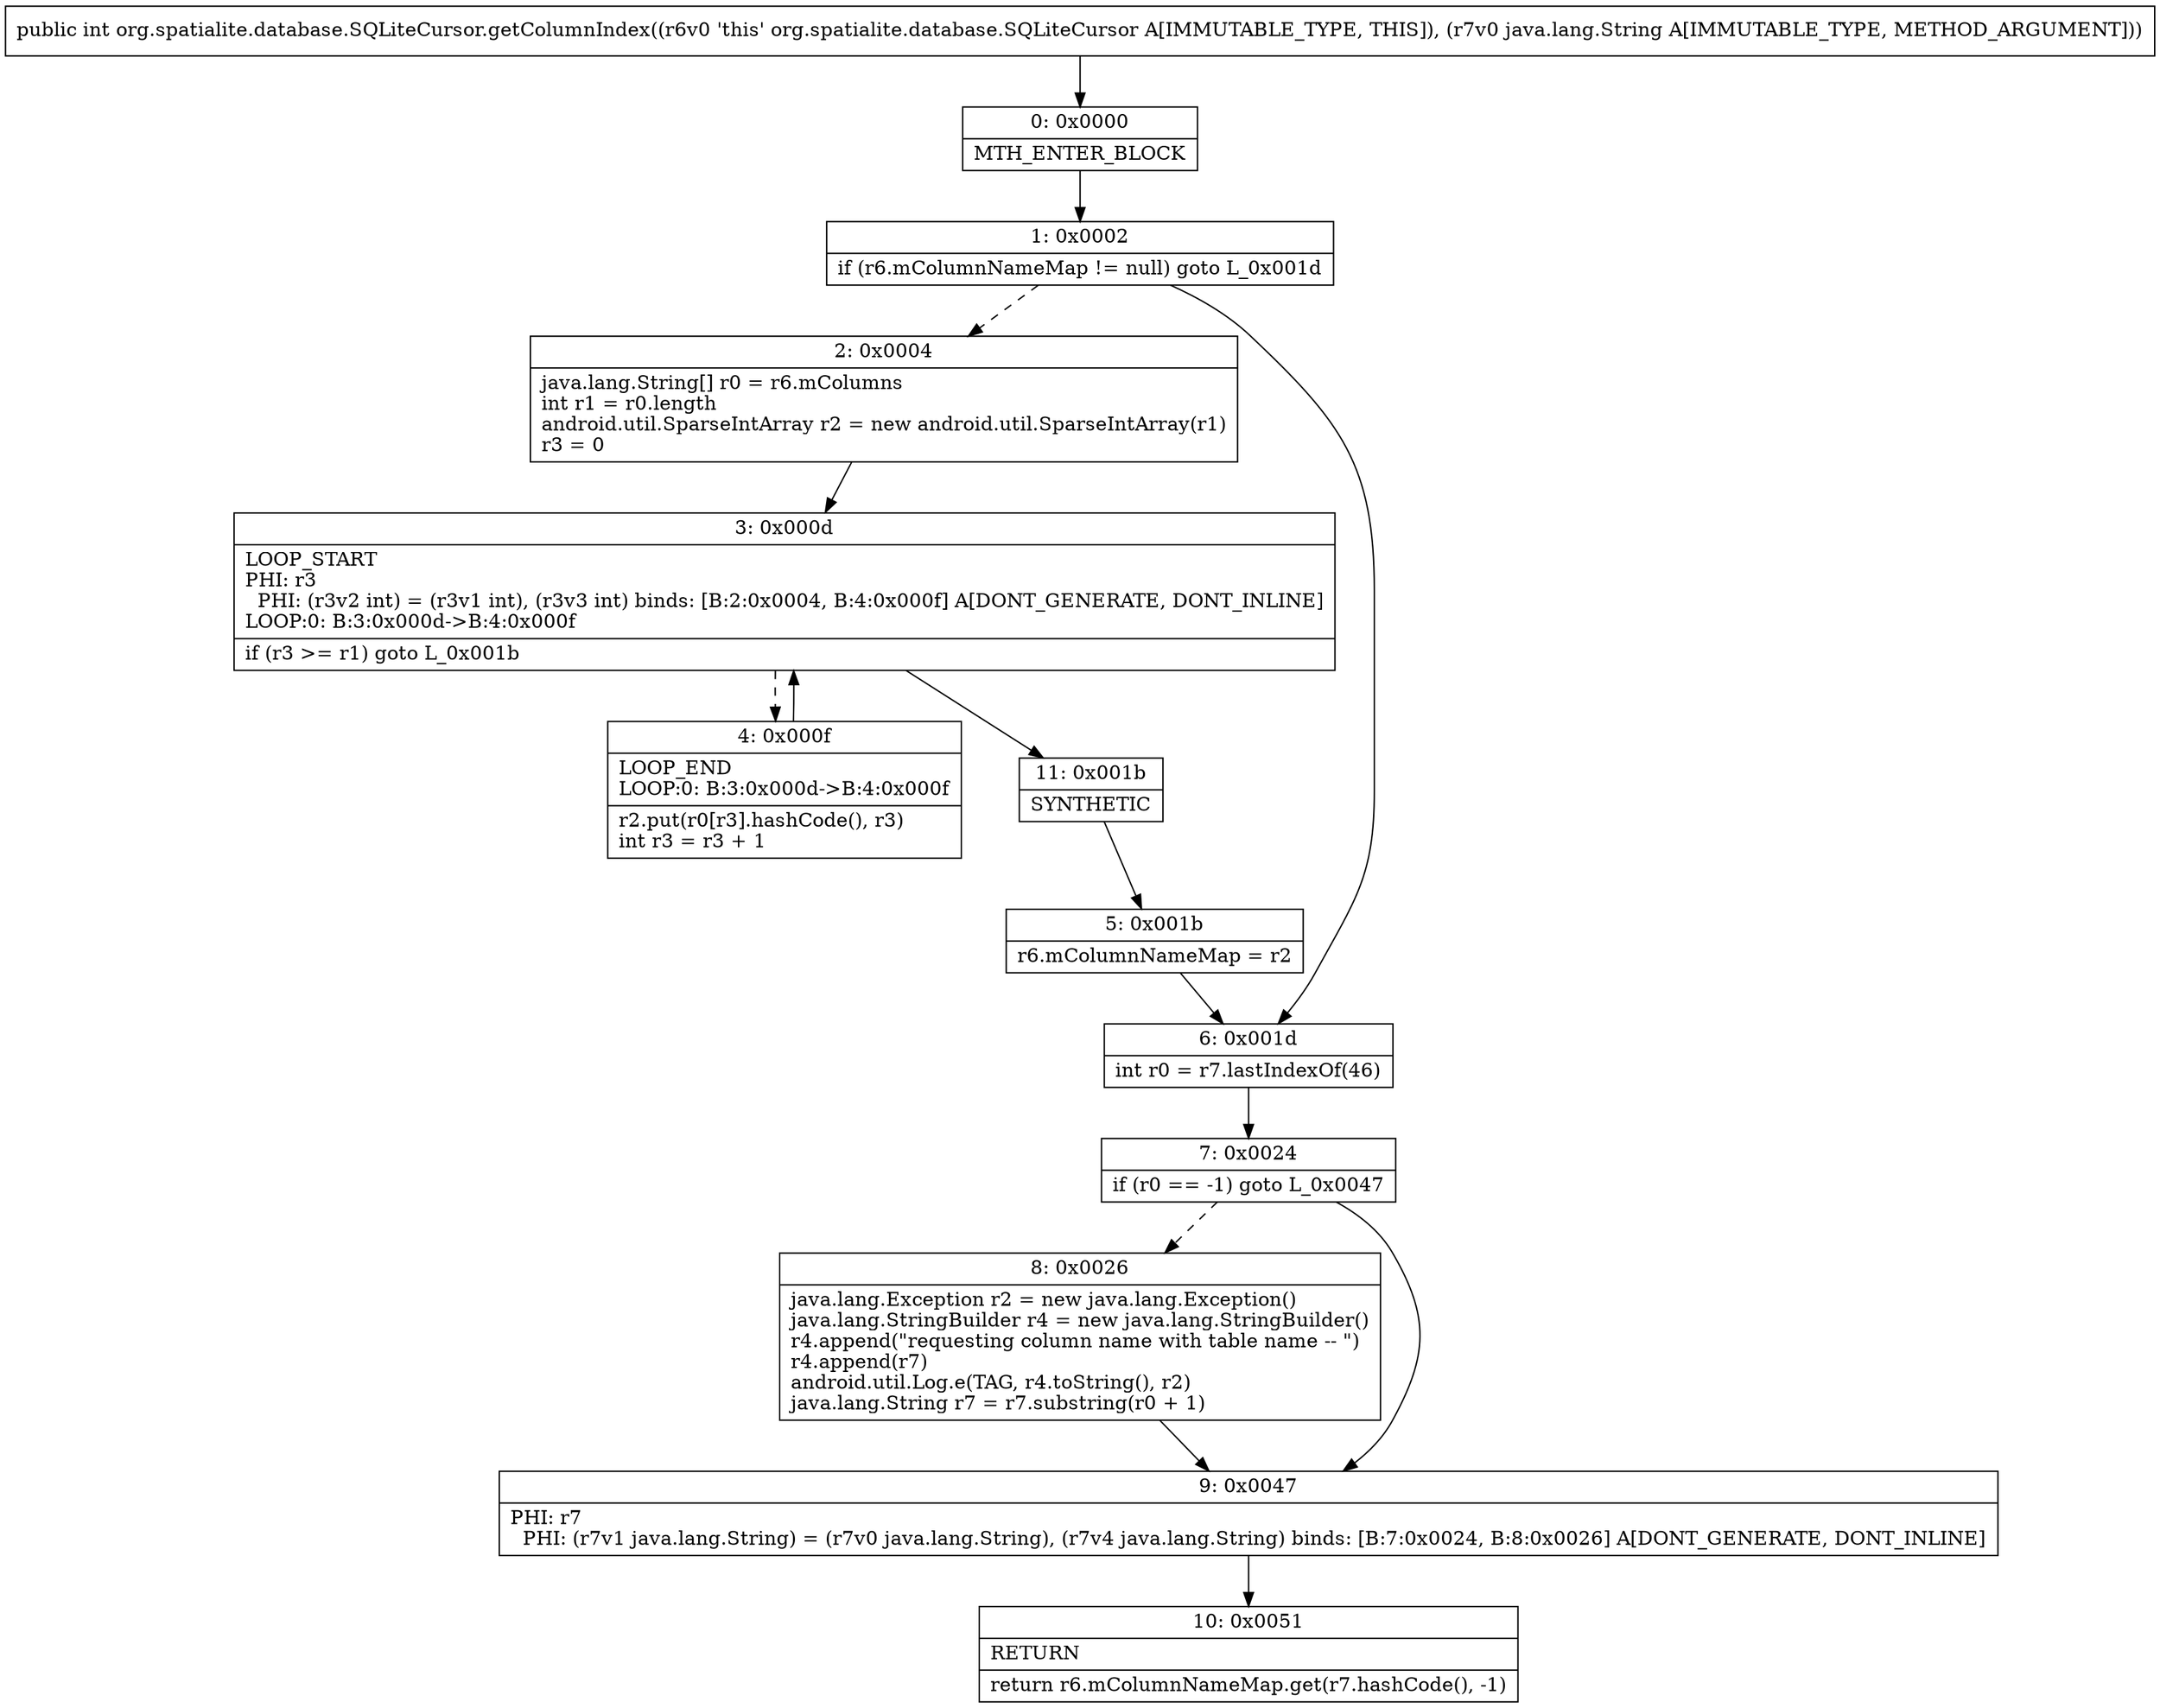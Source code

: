 digraph "CFG fororg.spatialite.database.SQLiteCursor.getColumnIndex(Ljava\/lang\/String;)I" {
Node_0 [shape=record,label="{0\:\ 0x0000|MTH_ENTER_BLOCK\l}"];
Node_1 [shape=record,label="{1\:\ 0x0002|if (r6.mColumnNameMap != null) goto L_0x001d\l}"];
Node_2 [shape=record,label="{2\:\ 0x0004|java.lang.String[] r0 = r6.mColumns\lint r1 = r0.length\landroid.util.SparseIntArray r2 = new android.util.SparseIntArray(r1)\lr3 = 0\l}"];
Node_3 [shape=record,label="{3\:\ 0x000d|LOOP_START\lPHI: r3 \l  PHI: (r3v2 int) = (r3v1 int), (r3v3 int) binds: [B:2:0x0004, B:4:0x000f] A[DONT_GENERATE, DONT_INLINE]\lLOOP:0: B:3:0x000d\-\>B:4:0x000f\l|if (r3 \>= r1) goto L_0x001b\l}"];
Node_4 [shape=record,label="{4\:\ 0x000f|LOOP_END\lLOOP:0: B:3:0x000d\-\>B:4:0x000f\l|r2.put(r0[r3].hashCode(), r3)\lint r3 = r3 + 1\l}"];
Node_5 [shape=record,label="{5\:\ 0x001b|r6.mColumnNameMap = r2\l}"];
Node_6 [shape=record,label="{6\:\ 0x001d|int r0 = r7.lastIndexOf(46)\l}"];
Node_7 [shape=record,label="{7\:\ 0x0024|if (r0 == \-1) goto L_0x0047\l}"];
Node_8 [shape=record,label="{8\:\ 0x0026|java.lang.Exception r2 = new java.lang.Exception()\ljava.lang.StringBuilder r4 = new java.lang.StringBuilder()\lr4.append(\"requesting column name with table name \-\- \")\lr4.append(r7)\landroid.util.Log.e(TAG, r4.toString(), r2)\ljava.lang.String r7 = r7.substring(r0 + 1)\l}"];
Node_9 [shape=record,label="{9\:\ 0x0047|PHI: r7 \l  PHI: (r7v1 java.lang.String) = (r7v0 java.lang.String), (r7v4 java.lang.String) binds: [B:7:0x0024, B:8:0x0026] A[DONT_GENERATE, DONT_INLINE]\l}"];
Node_10 [shape=record,label="{10\:\ 0x0051|RETURN\l|return r6.mColumnNameMap.get(r7.hashCode(), \-1)\l}"];
Node_11 [shape=record,label="{11\:\ 0x001b|SYNTHETIC\l}"];
MethodNode[shape=record,label="{public int org.spatialite.database.SQLiteCursor.getColumnIndex((r6v0 'this' org.spatialite.database.SQLiteCursor A[IMMUTABLE_TYPE, THIS]), (r7v0 java.lang.String A[IMMUTABLE_TYPE, METHOD_ARGUMENT])) }"];
MethodNode -> Node_0;
Node_0 -> Node_1;
Node_1 -> Node_2[style=dashed];
Node_1 -> Node_6;
Node_2 -> Node_3;
Node_3 -> Node_4[style=dashed];
Node_3 -> Node_11;
Node_4 -> Node_3;
Node_5 -> Node_6;
Node_6 -> Node_7;
Node_7 -> Node_8[style=dashed];
Node_7 -> Node_9;
Node_8 -> Node_9;
Node_9 -> Node_10;
Node_11 -> Node_5;
}

